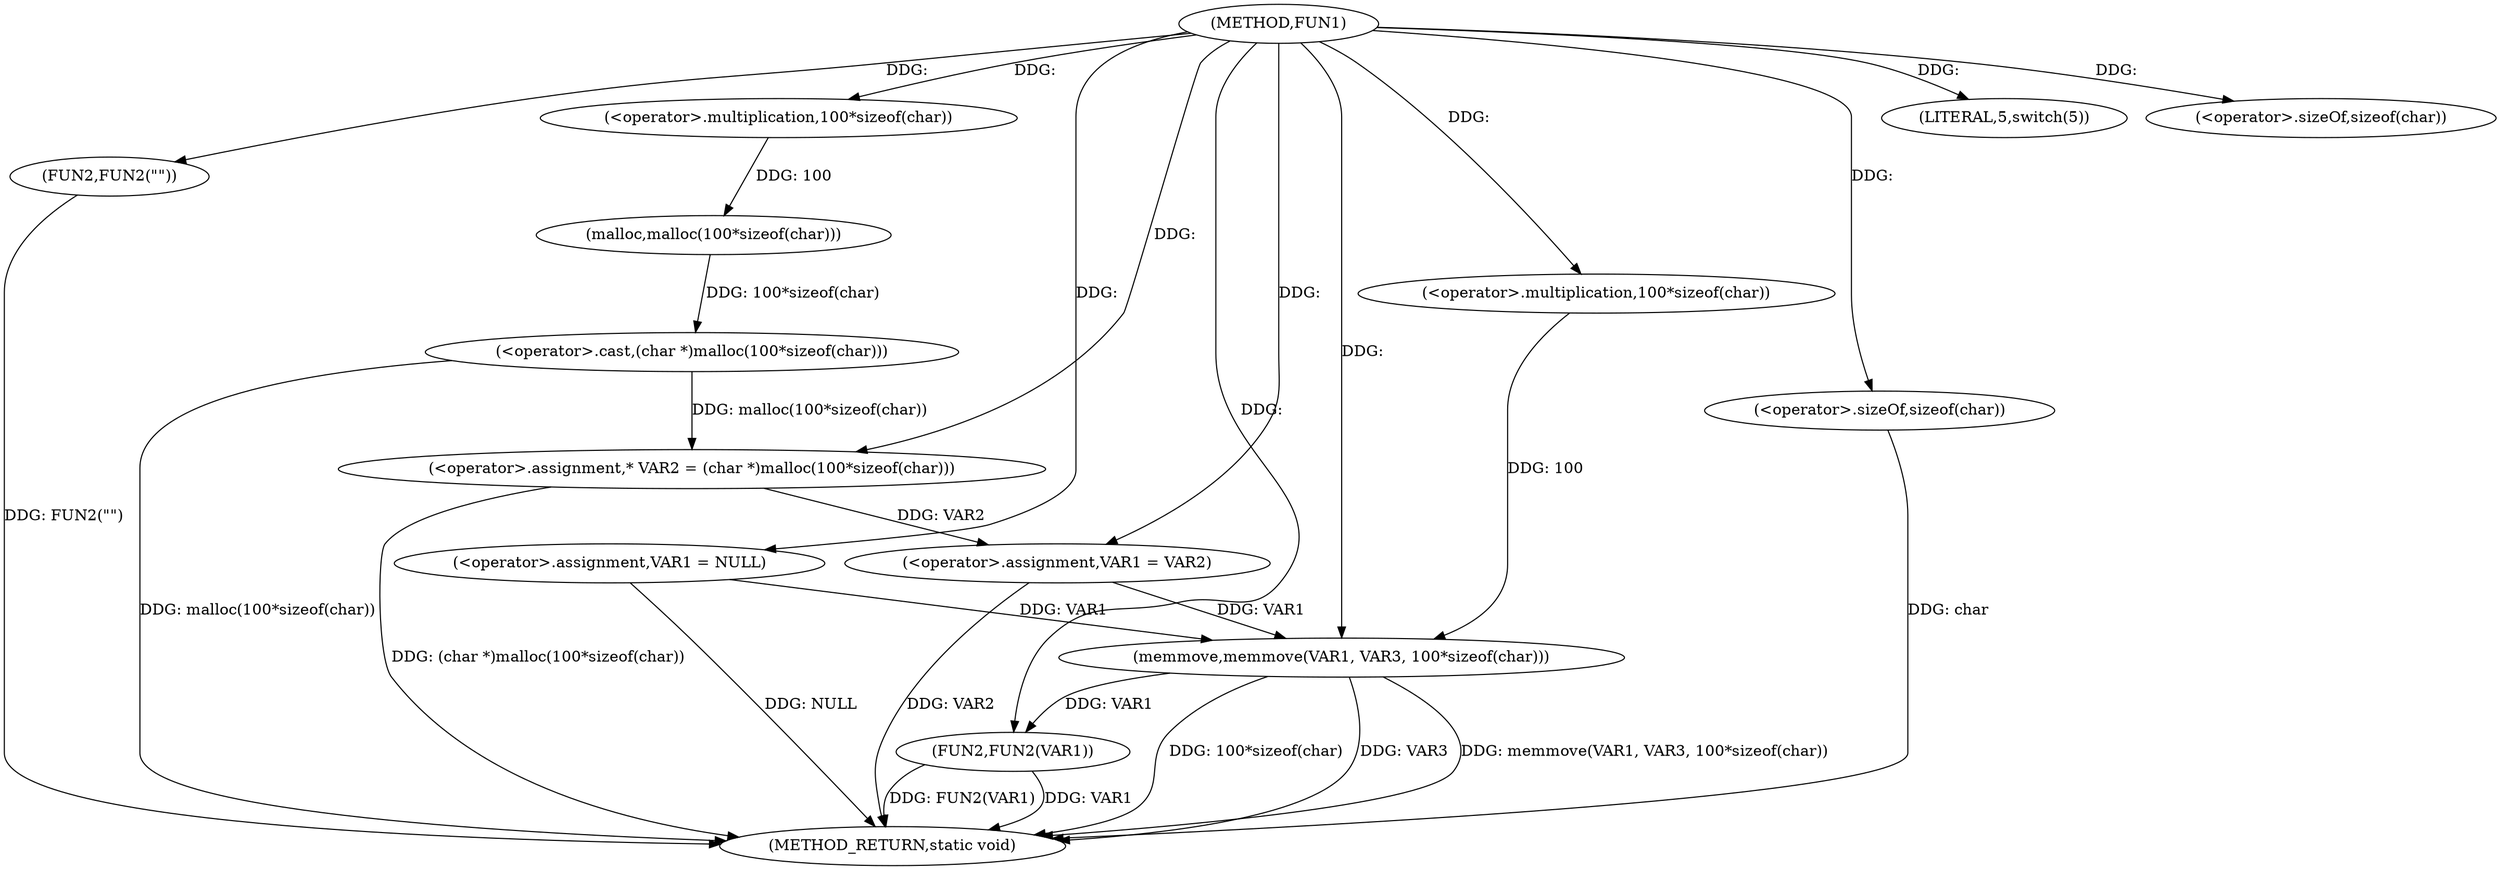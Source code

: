 digraph FUN1 {  
"1000100" [label = "(METHOD,FUN1)" ]
"1000140" [label = "(METHOD_RETURN,static void)" ]
"1000103" [label = "(<operator>.assignment,VAR1 = NULL)" ]
"1000107" [label = "(LITERAL,5,switch(5))" ]
"1000110" [label = "(FUN2,FUN2(\"\"))" ]
"1000116" [label = "(<operator>.assignment,* VAR2 = (char *)malloc(100*sizeof(char)))" ]
"1000118" [label = "(<operator>.cast,(char *)malloc(100*sizeof(char)))" ]
"1000120" [label = "(malloc,malloc(100*sizeof(char)))" ]
"1000121" [label = "(<operator>.multiplication,100*sizeof(char))" ]
"1000123" [label = "(<operator>.sizeOf,sizeof(char))" ]
"1000125" [label = "(<operator>.assignment,VAR1 = VAR2)" ]
"1000131" [label = "(memmove,memmove(VAR1, VAR3, 100*sizeof(char)))" ]
"1000134" [label = "(<operator>.multiplication,100*sizeof(char))" ]
"1000136" [label = "(<operator>.sizeOf,sizeof(char))" ]
"1000138" [label = "(FUN2,FUN2(VAR1))" ]
  "1000103" -> "1000140"  [ label = "DDG: NULL"] 
  "1000138" -> "1000140"  [ label = "DDG: VAR1"] 
  "1000125" -> "1000140"  [ label = "DDG: VAR2"] 
  "1000116" -> "1000140"  [ label = "DDG: (char *)malloc(100*sizeof(char))"] 
  "1000131" -> "1000140"  [ label = "DDG: VAR3"] 
  "1000138" -> "1000140"  [ label = "DDG: FUN2(VAR1)"] 
  "1000136" -> "1000140"  [ label = "DDG: char"] 
  "1000131" -> "1000140"  [ label = "DDG: memmove(VAR1, VAR3, 100*sizeof(char))"] 
  "1000131" -> "1000140"  [ label = "DDG: 100*sizeof(char)"] 
  "1000110" -> "1000140"  [ label = "DDG: FUN2(\"\")"] 
  "1000118" -> "1000140"  [ label = "DDG: malloc(100*sizeof(char))"] 
  "1000100" -> "1000103"  [ label = "DDG: "] 
  "1000100" -> "1000107"  [ label = "DDG: "] 
  "1000100" -> "1000110"  [ label = "DDG: "] 
  "1000118" -> "1000116"  [ label = "DDG: malloc(100*sizeof(char))"] 
  "1000100" -> "1000116"  [ label = "DDG: "] 
  "1000120" -> "1000118"  [ label = "DDG: 100*sizeof(char)"] 
  "1000121" -> "1000120"  [ label = "DDG: 100"] 
  "1000100" -> "1000121"  [ label = "DDG: "] 
  "1000100" -> "1000123"  [ label = "DDG: "] 
  "1000116" -> "1000125"  [ label = "DDG: VAR2"] 
  "1000100" -> "1000125"  [ label = "DDG: "] 
  "1000125" -> "1000131"  [ label = "DDG: VAR1"] 
  "1000103" -> "1000131"  [ label = "DDG: VAR1"] 
  "1000100" -> "1000131"  [ label = "DDG: "] 
  "1000134" -> "1000131"  [ label = "DDG: 100"] 
  "1000100" -> "1000134"  [ label = "DDG: "] 
  "1000100" -> "1000136"  [ label = "DDG: "] 
  "1000131" -> "1000138"  [ label = "DDG: VAR1"] 
  "1000100" -> "1000138"  [ label = "DDG: "] 
}

